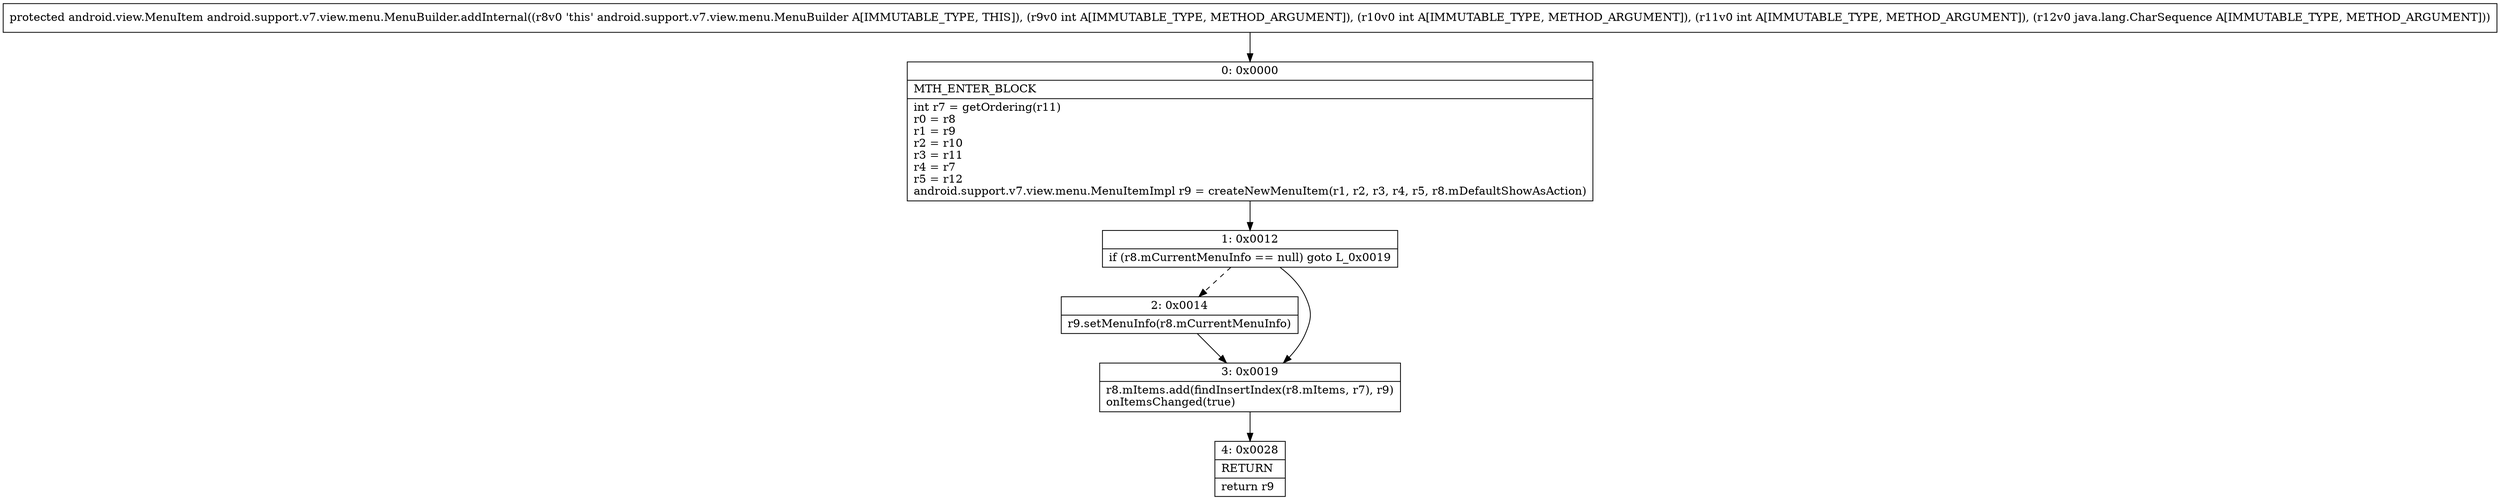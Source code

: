digraph "CFG forandroid.support.v7.view.menu.MenuBuilder.addInternal(IIILjava\/lang\/CharSequence;)Landroid\/view\/MenuItem;" {
Node_0 [shape=record,label="{0\:\ 0x0000|MTH_ENTER_BLOCK\l|int r7 = getOrdering(r11)\lr0 = r8\lr1 = r9\lr2 = r10\lr3 = r11\lr4 = r7\lr5 = r12\landroid.support.v7.view.menu.MenuItemImpl r9 = createNewMenuItem(r1, r2, r3, r4, r5, r8.mDefaultShowAsAction)\l}"];
Node_1 [shape=record,label="{1\:\ 0x0012|if (r8.mCurrentMenuInfo == null) goto L_0x0019\l}"];
Node_2 [shape=record,label="{2\:\ 0x0014|r9.setMenuInfo(r8.mCurrentMenuInfo)\l}"];
Node_3 [shape=record,label="{3\:\ 0x0019|r8.mItems.add(findInsertIndex(r8.mItems, r7), r9)\lonItemsChanged(true)\l}"];
Node_4 [shape=record,label="{4\:\ 0x0028|RETURN\l|return r9\l}"];
MethodNode[shape=record,label="{protected android.view.MenuItem android.support.v7.view.menu.MenuBuilder.addInternal((r8v0 'this' android.support.v7.view.menu.MenuBuilder A[IMMUTABLE_TYPE, THIS]), (r9v0 int A[IMMUTABLE_TYPE, METHOD_ARGUMENT]), (r10v0 int A[IMMUTABLE_TYPE, METHOD_ARGUMENT]), (r11v0 int A[IMMUTABLE_TYPE, METHOD_ARGUMENT]), (r12v0 java.lang.CharSequence A[IMMUTABLE_TYPE, METHOD_ARGUMENT])) }"];
MethodNode -> Node_0;
Node_0 -> Node_1;
Node_1 -> Node_2[style=dashed];
Node_1 -> Node_3;
Node_2 -> Node_3;
Node_3 -> Node_4;
}

